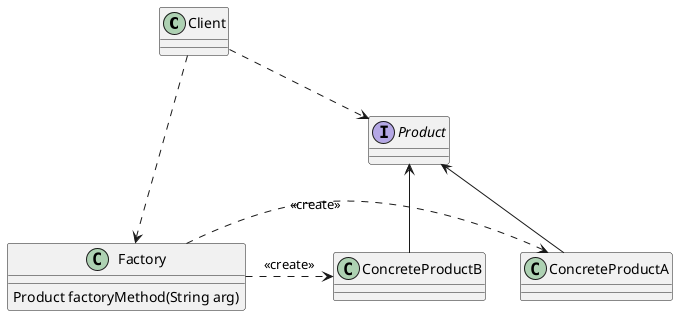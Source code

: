 @startuml
'需求:工厂生成不同的产品
class Client{
}
class Factory{
Product factoryMethod(String arg)
}
interface Product
Client ..> Factory
Client ..> Product

class ConcreteProductA
ConcreteProductA --up> Product
Factory ..right> ConcreteProductA : <<create>>

class ConcreteProductB
ConcreteProductB --up> Product
Factory ..right> ConcreteProductB : <<create>>

@enduml